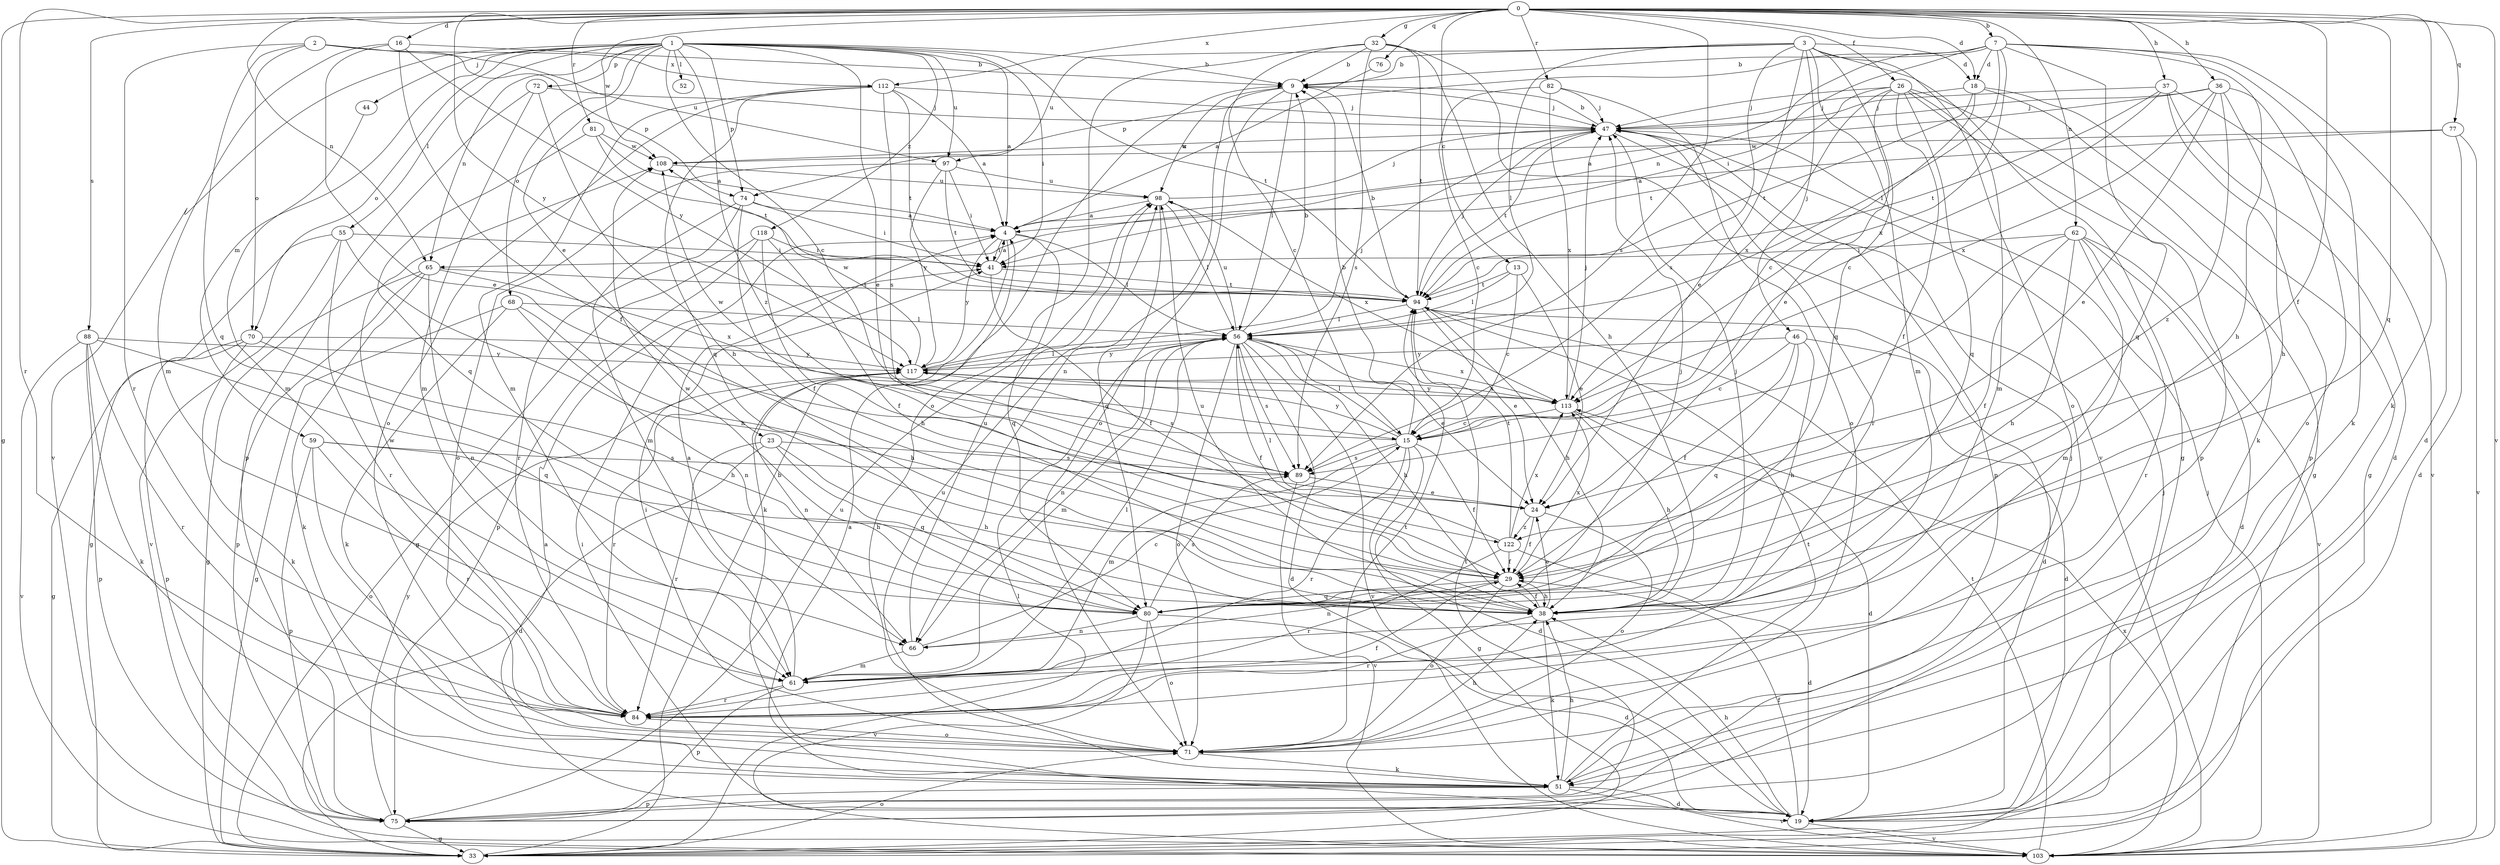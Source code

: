 strict digraph  {
0;
1;
2;
3;
4;
7;
9;
13;
15;
16;
18;
19;
23;
24;
26;
29;
32;
33;
36;
37;
38;
41;
44;
46;
47;
51;
52;
55;
56;
59;
61;
62;
65;
66;
68;
70;
71;
72;
74;
75;
76;
77;
80;
81;
82;
84;
88;
89;
94;
97;
98;
103;
108;
112;
113;
117;
118;
122;
0 -> 7  [label=b];
0 -> 13  [label=c];
0 -> 16  [label=d];
0 -> 18  [label=d];
0 -> 26  [label=f];
0 -> 29  [label=f];
0 -> 32  [label=g];
0 -> 33  [label=g];
0 -> 36  [label=h];
0 -> 37  [label=h];
0 -> 51  [label=k];
0 -> 62  [label=n];
0 -> 65  [label=n];
0 -> 76  [label=q];
0 -> 77  [label=q];
0 -> 80  [label=q];
0 -> 81  [label=r];
0 -> 82  [label=r];
0 -> 84  [label=r];
0 -> 88  [label=s];
0 -> 89  [label=s];
0 -> 103  [label=v];
0 -> 108  [label=w];
0 -> 112  [label=x];
0 -> 117  [label=y];
1 -> 4  [label=a];
1 -> 9  [label=b];
1 -> 15  [label=c];
1 -> 23  [label=e];
1 -> 24  [label=e];
1 -> 41  [label=i];
1 -> 44  [label=j];
1 -> 52  [label=l];
1 -> 55  [label=l];
1 -> 59  [label=m];
1 -> 65  [label=n];
1 -> 68  [label=o];
1 -> 70  [label=o];
1 -> 72  [label=p];
1 -> 74  [label=p];
1 -> 94  [label=t];
1 -> 97  [label=u];
1 -> 103  [label=v];
1 -> 118  [label=z];
1 -> 122  [label=z];
2 -> 70  [label=o];
2 -> 74  [label=p];
2 -> 80  [label=q];
2 -> 84  [label=r];
2 -> 97  [label=u];
2 -> 112  [label=x];
3 -> 9  [label=b];
3 -> 18  [label=d];
3 -> 24  [label=e];
3 -> 33  [label=g];
3 -> 46  [label=j];
3 -> 56  [label=l];
3 -> 61  [label=m];
3 -> 71  [label=o];
3 -> 80  [label=q];
3 -> 89  [label=s];
3 -> 97  [label=u];
4 -> 41  [label=i];
4 -> 51  [label=k];
4 -> 56  [label=l];
4 -> 80  [label=q];
4 -> 117  [label=y];
7 -> 9  [label=b];
7 -> 18  [label=d];
7 -> 19  [label=d];
7 -> 38  [label=h];
7 -> 41  [label=i];
7 -> 51  [label=k];
7 -> 56  [label=l];
7 -> 65  [label=n];
7 -> 74  [label=p];
7 -> 80  [label=q];
7 -> 113  [label=x];
9 -> 47  [label=j];
9 -> 56  [label=l];
9 -> 66  [label=n];
9 -> 71  [label=o];
9 -> 98  [label=u];
13 -> 15  [label=c];
13 -> 24  [label=e];
13 -> 56  [label=l];
13 -> 94  [label=t];
15 -> 9  [label=b];
15 -> 19  [label=d];
15 -> 29  [label=f];
15 -> 33  [label=g];
15 -> 56  [label=l];
15 -> 61  [label=m];
15 -> 84  [label=r];
15 -> 89  [label=s];
15 -> 108  [label=w];
15 -> 117  [label=y];
16 -> 9  [label=b];
16 -> 24  [label=e];
16 -> 29  [label=f];
16 -> 61  [label=m];
16 -> 117  [label=y];
18 -> 15  [label=c];
18 -> 33  [label=g];
18 -> 47  [label=j];
18 -> 51  [label=k];
18 -> 94  [label=t];
19 -> 4  [label=a];
19 -> 29  [label=f];
19 -> 38  [label=h];
19 -> 41  [label=i];
19 -> 103  [label=v];
23 -> 19  [label=d];
23 -> 38  [label=h];
23 -> 80  [label=q];
23 -> 84  [label=r];
23 -> 89  [label=s];
24 -> 29  [label=f];
24 -> 71  [label=o];
24 -> 122  [label=z];
26 -> 24  [label=e];
26 -> 29  [label=f];
26 -> 33  [label=g];
26 -> 47  [label=j];
26 -> 61  [label=m];
26 -> 75  [label=p];
26 -> 80  [label=q];
26 -> 94  [label=t];
26 -> 113  [label=x];
29 -> 38  [label=h];
29 -> 66  [label=n];
29 -> 71  [label=o];
29 -> 80  [label=q];
29 -> 113  [label=x];
32 -> 9  [label=b];
32 -> 15  [label=c];
32 -> 38  [label=h];
32 -> 71  [label=o];
32 -> 89  [label=s];
32 -> 94  [label=t];
32 -> 103  [label=v];
33 -> 4  [label=a];
33 -> 9  [label=b];
33 -> 47  [label=j];
33 -> 56  [label=l];
33 -> 71  [label=o];
36 -> 4  [label=a];
36 -> 24  [label=e];
36 -> 38  [label=h];
36 -> 47  [label=j];
36 -> 71  [label=o];
36 -> 113  [label=x];
36 -> 122  [label=z];
37 -> 15  [label=c];
37 -> 19  [label=d];
37 -> 47  [label=j];
37 -> 75  [label=p];
37 -> 94  [label=t];
37 -> 103  [label=v];
38 -> 24  [label=e];
38 -> 29  [label=f];
38 -> 47  [label=j];
38 -> 51  [label=k];
38 -> 84  [label=r];
38 -> 98  [label=u];
41 -> 4  [label=a];
41 -> 29  [label=f];
41 -> 94  [label=t];
44 -> 61  [label=m];
46 -> 15  [label=c];
46 -> 19  [label=d];
46 -> 29  [label=f];
46 -> 38  [label=h];
46 -> 80  [label=q];
46 -> 117  [label=y];
47 -> 9  [label=b];
47 -> 75  [label=p];
47 -> 84  [label=r];
47 -> 94  [label=t];
47 -> 108  [label=w];
51 -> 19  [label=d];
51 -> 38  [label=h];
51 -> 47  [label=j];
51 -> 75  [label=p];
51 -> 94  [label=t];
51 -> 98  [label=u];
51 -> 103  [label=v];
55 -> 33  [label=g];
55 -> 38  [label=h];
55 -> 41  [label=i];
55 -> 84  [label=r];
55 -> 103  [label=v];
56 -> 9  [label=b];
56 -> 19  [label=d];
56 -> 24  [label=e];
56 -> 29  [label=f];
56 -> 38  [label=h];
56 -> 61  [label=m];
56 -> 66  [label=n];
56 -> 71  [label=o];
56 -> 89  [label=s];
56 -> 98  [label=u];
56 -> 103  [label=v];
56 -> 113  [label=x];
56 -> 117  [label=y];
59 -> 38  [label=h];
59 -> 71  [label=o];
59 -> 75  [label=p];
59 -> 84  [label=r];
59 -> 89  [label=s];
61 -> 4  [label=a];
61 -> 56  [label=l];
61 -> 75  [label=p];
61 -> 84  [label=r];
62 -> 19  [label=d];
62 -> 29  [label=f];
62 -> 38  [label=h];
62 -> 41  [label=i];
62 -> 61  [label=m];
62 -> 84  [label=r];
62 -> 89  [label=s];
62 -> 103  [label=v];
65 -> 33  [label=g];
65 -> 51  [label=k];
65 -> 66  [label=n];
65 -> 75  [label=p];
65 -> 94  [label=t];
65 -> 113  [label=x];
66 -> 15  [label=c];
66 -> 61  [label=m];
66 -> 98  [label=u];
68 -> 33  [label=g];
68 -> 38  [label=h];
68 -> 51  [label=k];
68 -> 56  [label=l];
68 -> 66  [label=n];
70 -> 33  [label=g];
70 -> 38  [label=h];
70 -> 51  [label=k];
70 -> 75  [label=p];
70 -> 117  [label=y];
71 -> 38  [label=h];
71 -> 41  [label=i];
71 -> 51  [label=k];
71 -> 94  [label=t];
72 -> 38  [label=h];
72 -> 47  [label=j];
72 -> 61  [label=m];
72 -> 75  [label=p];
74 -> 4  [label=a];
74 -> 29  [label=f];
74 -> 41  [label=i];
74 -> 61  [label=m];
74 -> 84  [label=r];
75 -> 33  [label=g];
75 -> 94  [label=t];
75 -> 98  [label=u];
75 -> 117  [label=y];
76 -> 4  [label=a];
77 -> 4  [label=a];
77 -> 19  [label=d];
77 -> 103  [label=v];
77 -> 108  [label=w];
80 -> 19  [label=d];
80 -> 47  [label=j];
80 -> 66  [label=n];
80 -> 71  [label=o];
80 -> 89  [label=s];
80 -> 103  [label=v];
80 -> 108  [label=w];
81 -> 4  [label=a];
81 -> 80  [label=q];
81 -> 94  [label=t];
81 -> 108  [label=w];
82 -> 15  [label=c];
82 -> 47  [label=j];
82 -> 71  [label=o];
82 -> 113  [label=x];
84 -> 29  [label=f];
84 -> 71  [label=o];
84 -> 108  [label=w];
88 -> 51  [label=k];
88 -> 75  [label=p];
88 -> 80  [label=q];
88 -> 84  [label=r];
88 -> 103  [label=v];
88 -> 117  [label=y];
89 -> 24  [label=e];
89 -> 103  [label=v];
94 -> 9  [label=b];
94 -> 19  [label=d];
94 -> 24  [label=e];
94 -> 38  [label=h];
94 -> 47  [label=j];
94 -> 56  [label=l];
97 -> 41  [label=i];
97 -> 71  [label=o];
97 -> 94  [label=t];
97 -> 98  [label=u];
97 -> 117  [label=y];
98 -> 4  [label=a];
98 -> 47  [label=j];
98 -> 56  [label=l];
98 -> 80  [label=q];
98 -> 113  [label=x];
103 -> 47  [label=j];
103 -> 94  [label=t];
103 -> 113  [label=x];
108 -> 98  [label=u];
112 -> 4  [label=a];
112 -> 47  [label=j];
112 -> 61  [label=m];
112 -> 71  [label=o];
112 -> 80  [label=q];
112 -> 89  [label=s];
112 -> 94  [label=t];
113 -> 15  [label=c];
113 -> 19  [label=d];
113 -> 38  [label=h];
113 -> 47  [label=j];
113 -> 117  [label=y];
117 -> 47  [label=j];
117 -> 56  [label=l];
117 -> 66  [label=n];
117 -> 84  [label=r];
117 -> 89  [label=s];
117 -> 108  [label=w];
117 -> 113  [label=x];
118 -> 29  [label=f];
118 -> 33  [label=g];
118 -> 38  [label=h];
118 -> 41  [label=i];
118 -> 75  [label=p];
122 -> 19  [label=d];
122 -> 29  [label=f];
122 -> 56  [label=l];
122 -> 84  [label=r];
122 -> 94  [label=t];
122 -> 113  [label=x];
}
